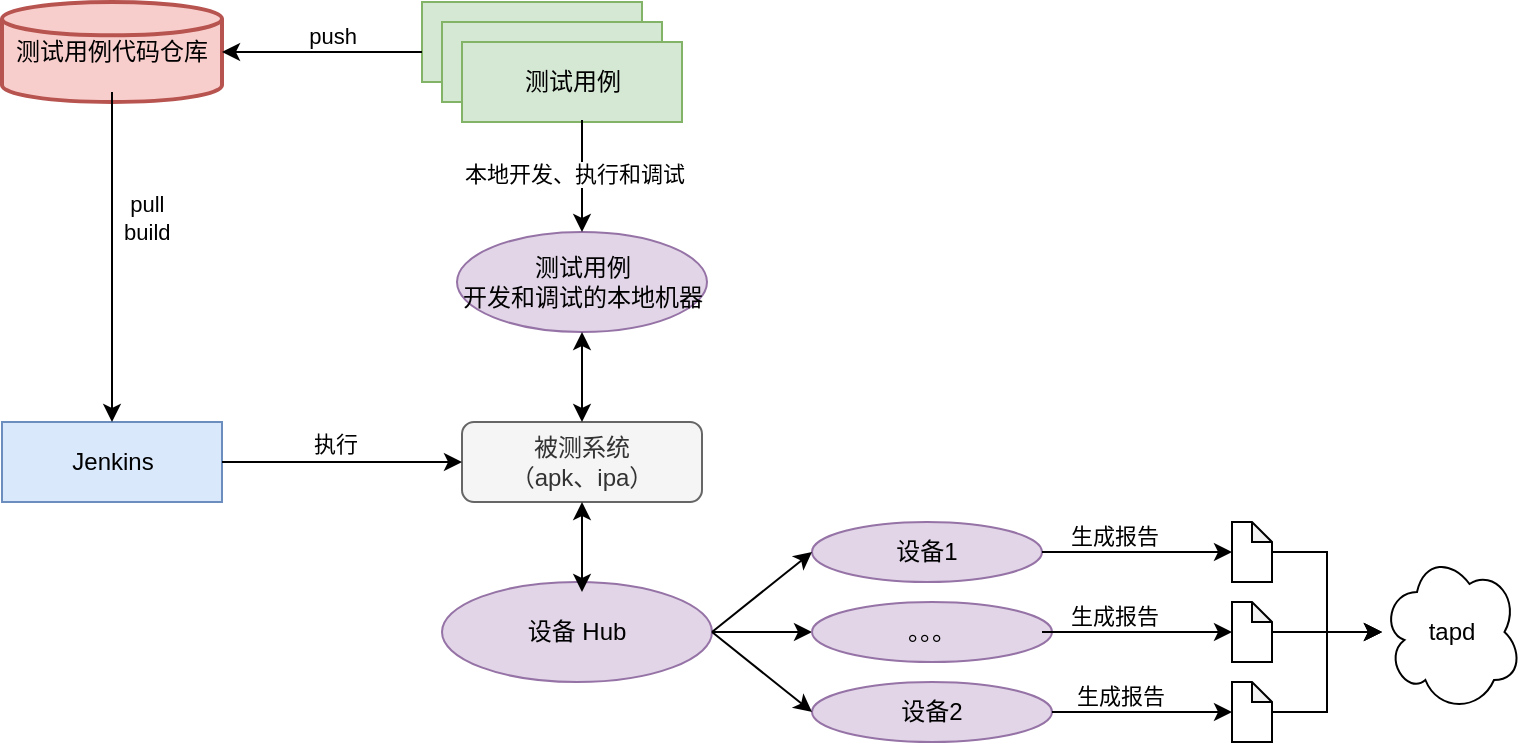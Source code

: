 <mxfile version="26.0.11">
  <diagram name="第 1 页" id="cj4zf659Wh8-ipj-Vmt7">
    <mxGraphModel dx="1434" dy="754" grid="1" gridSize="10" guides="1" tooltips="1" connect="1" arrows="1" fold="1" page="1" pageScale="1" pageWidth="827" pageHeight="1169" math="0" shadow="0">
      <root>
        <mxCell id="0" />
        <mxCell id="1" parent="0" />
        <mxCell id="OjZHSgcHj5NO1IIlfvDc-1" value="测试用例代码仓库" style="strokeWidth=2;html=1;shape=mxgraph.flowchart.database;whiteSpace=wrap;fillColor=#f8cecc;strokeColor=#b85450;" parent="1" vertex="1">
          <mxGeometry x="40" y="80" width="110" height="50" as="geometry" />
        </mxCell>
        <mxCell id="OjZHSgcHj5NO1IIlfvDc-2" value="" style="verticalLabelPosition=bottom;verticalAlign=top;html=1;shape=mxgraph.basic.rect;fillColor2=none;strokeWidth=1;size=20;indent=5;fillColor=#d5e8d4;strokeColor=#82b366;" parent="1" vertex="1">
          <mxGeometry x="250" y="80" width="110" height="40" as="geometry" />
        </mxCell>
        <mxCell id="OjZHSgcHj5NO1IIlfvDc-3" value="" style="verticalLabelPosition=bottom;verticalAlign=top;html=1;shape=mxgraph.basic.rect;fillColor2=none;strokeWidth=1;size=20;indent=5;fillColor=#d5e8d4;strokeColor=#82b366;" parent="1" vertex="1">
          <mxGeometry x="260" y="90" width="110" height="40" as="geometry" />
        </mxCell>
        <mxCell id="OjZHSgcHj5NO1IIlfvDc-4" value="测试用例" style="verticalLabelPosition=middle;verticalAlign=middle;html=1;shape=mxgraph.basic.rect;fillColor2=none;strokeWidth=1;size=20;indent=5;fillColor=#d5e8d4;strokeColor=#82b366;labelPosition=center;align=center;" parent="1" vertex="1">
          <mxGeometry x="270" y="100" width="110" height="40" as="geometry" />
        </mxCell>
        <mxCell id="OjZHSgcHj5NO1IIlfvDc-6" value="Jenkins" style="verticalLabelPosition=middle;verticalAlign=middle;html=1;shape=mxgraph.basic.rect;fillColor2=none;strokeWidth=1;size=20;indent=5;fillColor=#dae8fc;strokeColor=#6c8ebf;labelPosition=center;align=center;" parent="1" vertex="1">
          <mxGeometry x="40" y="290" width="110" height="40" as="geometry" />
        </mxCell>
        <mxCell id="OjZHSgcHj5NO1IIlfvDc-7" value="&lt;div&gt;测试用例&lt;/div&gt;&lt;div&gt;开发和调试的本地机器&lt;br&gt;&lt;/div&gt;" style="ellipse;whiteSpace=wrap;html=1;fillColor=#e1d5e7;strokeColor=#9673a6;" parent="1" vertex="1">
          <mxGeometry x="267.5" y="195" width="125" height="50" as="geometry" />
        </mxCell>
        <mxCell id="OjZHSgcHj5NO1IIlfvDc-8" value="&lt;div&gt;被测系统&lt;/div&gt;&lt;div&gt;（apk、ipa）&lt;/div&gt;" style="rounded=1;whiteSpace=wrap;html=1;fillColor=#f5f5f5;fontColor=#333333;strokeColor=#666666;" parent="1" vertex="1">
          <mxGeometry x="270" y="290" width="120" height="40" as="geometry" />
        </mxCell>
        <mxCell id="OjZHSgcHj5NO1IIlfvDc-11" value="" style="edgeStyle=orthogonalEdgeStyle;rounded=0;orthogonalLoop=1;jettySize=auto;html=1;" parent="1" source="OjZHSgcHj5NO1IIlfvDc-9" target="OjZHSgcHj5NO1IIlfvDc-10" edge="1">
          <mxGeometry relative="1" as="geometry" />
        </mxCell>
        <mxCell id="OjZHSgcHj5NO1IIlfvDc-9" value="设备 Hub" style="ellipse;whiteSpace=wrap;html=1;fillColor=#e1d5e7;strokeColor=#9673a6;" parent="1" vertex="1">
          <mxGeometry x="260" y="370" width="135" height="50" as="geometry" />
        </mxCell>
        <mxCell id="OjZHSgcHj5NO1IIlfvDc-10" value="。。。" style="ellipse;whiteSpace=wrap;html=1;fillColor=#e1d5e7;strokeColor=#9673a6;" parent="1" vertex="1">
          <mxGeometry x="445" y="380" width="120" height="30" as="geometry" />
        </mxCell>
        <mxCell id="OjZHSgcHj5NO1IIlfvDc-12" value="设备1" style="ellipse;whiteSpace=wrap;html=1;fillColor=#e1d5e7;strokeColor=#9673a6;" parent="1" vertex="1">
          <mxGeometry x="445" y="340" width="115" height="30" as="geometry" />
        </mxCell>
        <mxCell id="OjZHSgcHj5NO1IIlfvDc-13" value="设备2" style="ellipse;whiteSpace=wrap;html=1;fillColor=#e1d5e7;strokeColor=#9673a6;" parent="1" vertex="1">
          <mxGeometry x="445" y="420" width="120" height="30" as="geometry" />
        </mxCell>
        <mxCell id="OjZHSgcHj5NO1IIlfvDc-14" value="" style="endArrow=classic;html=1;rounded=0;exitX=1;exitY=0.5;exitDx=0;exitDy=0;entryX=0;entryY=0.5;entryDx=0;entryDy=0;" parent="1" source="OjZHSgcHj5NO1IIlfvDc-9" target="OjZHSgcHj5NO1IIlfvDc-12" edge="1">
          <mxGeometry width="50" height="50" relative="1" as="geometry">
            <mxPoint x="325" y="330" as="sourcePoint" />
            <mxPoint x="375" y="280" as="targetPoint" />
          </mxGeometry>
        </mxCell>
        <mxCell id="OjZHSgcHj5NO1IIlfvDc-17" value="" style="endArrow=classic;html=1;rounded=0;exitX=1;exitY=0.5;exitDx=0;exitDy=0;entryX=0;entryY=0.5;entryDx=0;entryDy=0;" parent="1" source="OjZHSgcHj5NO1IIlfvDc-9" target="OjZHSgcHj5NO1IIlfvDc-13" edge="1">
          <mxGeometry width="50" height="50" relative="1" as="geometry">
            <mxPoint x="325" y="330" as="sourcePoint" />
            <mxPoint x="375" y="280" as="targetPoint" />
          </mxGeometry>
        </mxCell>
        <mxCell id="HWWjyvWai2U01b_T1ugq-3" value="" style="endArrow=classic;html=1;rounded=0;entryX=1;entryY=0.5;entryDx=0;entryDy=0;entryPerimeter=0;labelPosition=center;verticalLabelPosition=top;align=center;verticalAlign=bottom;" parent="1" target="OjZHSgcHj5NO1IIlfvDc-1" edge="1">
          <mxGeometry width="50" height="50" relative="1" as="geometry">
            <mxPoint x="240" y="105" as="sourcePoint" />
            <mxPoint x="260" y="55" as="targetPoint" />
            <Array as="points">
              <mxPoint x="250" y="105" />
            </Array>
          </mxGeometry>
        </mxCell>
        <mxCell id="HWWjyvWai2U01b_T1ugq-4" value="push" style="edgeLabel;html=1;align=center;verticalAlign=bottom;resizable=0;points=[];labelPosition=center;verticalLabelPosition=top;" parent="HWWjyvWai2U01b_T1ugq-3" vertex="1" connectable="0">
          <mxGeometry relative="1" as="geometry">
            <mxPoint as="offset" />
          </mxGeometry>
        </mxCell>
        <mxCell id="B-w6LEL6wcrusngboEQW-2" value="" style="endArrow=classic;html=1;rounded=0;entryX=0.5;entryY=0;entryDx=0;entryDy=0;" parent="1" target="OjZHSgcHj5NO1IIlfvDc-7" edge="1">
          <mxGeometry width="50" height="50" relative="1" as="geometry">
            <mxPoint x="330" y="139" as="sourcePoint" />
            <mxPoint x="370" y="85" as="targetPoint" />
          </mxGeometry>
        </mxCell>
        <mxCell id="RG2i6ImVvA0QE7bCKSGA-2" value="本地开发、执行和调试" style="edgeLabel;html=1;align=center;verticalAlign=middle;resizable=0;points=[];" vertex="1" connectable="0" parent="B-w6LEL6wcrusngboEQW-2">
          <mxGeometry x="-0.056" y="-4" relative="1" as="geometry">
            <mxPoint as="offset" />
          </mxGeometry>
        </mxCell>
        <mxCell id="B-w6LEL6wcrusngboEQW-9" value="" style="endArrow=classic;startArrow=classic;html=1;rounded=0;entryX=0.5;entryY=1;entryDx=0;entryDy=0;" parent="1" target="OjZHSgcHj5NO1IIlfvDc-8" edge="1">
          <mxGeometry width="50" height="50" relative="1" as="geometry">
            <mxPoint x="330" y="375" as="sourcePoint" />
            <mxPoint x="380" y="325" as="targetPoint" />
          </mxGeometry>
        </mxCell>
        <mxCell id="B-w6LEL6wcrusngboEQW-11" value="" style="endArrow=classic;html=1;rounded=0;entryX=0;entryY=0.5;entryDx=0;entryDy=0;" parent="1" target="OjZHSgcHj5NO1IIlfvDc-8" edge="1">
          <mxGeometry width="50" height="50" relative="1" as="geometry">
            <mxPoint x="150" y="310" as="sourcePoint" />
            <mxPoint x="200" y="255" as="targetPoint" />
          </mxGeometry>
        </mxCell>
        <mxCell id="RG2i6ImVvA0QE7bCKSGA-4" value="执行" style="edgeLabel;html=1;align=left;verticalAlign=bottom;resizable=0;points=[];labelPosition=right;verticalLabelPosition=top;" vertex="1" connectable="0" parent="B-w6LEL6wcrusngboEQW-11">
          <mxGeometry x="-0.267" y="1" relative="1" as="geometry">
            <mxPoint as="offset" />
          </mxGeometry>
        </mxCell>
        <mxCell id="B-w6LEL6wcrusngboEQW-12" value="" style="endArrow=classic;html=1;rounded=0;exitX=0.5;exitY=0.9;exitDx=0;exitDy=0;exitPerimeter=0;labelPosition=right;verticalLabelPosition=middle;align=left;verticalAlign=middle;" parent="1" source="OjZHSgcHj5NO1IIlfvDc-1" target="OjZHSgcHj5NO1IIlfvDc-6" edge="1">
          <mxGeometry width="50" height="50" relative="1" as="geometry">
            <mxPoint x="95" y="135" as="sourcePoint" />
            <mxPoint x="140" y="85" as="targetPoint" />
          </mxGeometry>
        </mxCell>
        <mxCell id="RG2i6ImVvA0QE7bCKSGA-1" value="&lt;div&gt;&amp;nbsp; pull &lt;br&gt;&lt;/div&gt;&lt;div&gt;&amp;nbsp;build &lt;br&gt;&lt;/div&gt;" style="edgeLabel;html=1;align=left;verticalAlign=middle;resizable=0;points=[];labelPosition=right;verticalLabelPosition=middle;" vertex="1" connectable="0" parent="B-w6LEL6wcrusngboEQW-12">
          <mxGeometry x="-0.241" y="1" relative="1" as="geometry">
            <mxPoint as="offset" />
          </mxGeometry>
        </mxCell>
        <mxCell id="RG2i6ImVvA0QE7bCKSGA-10" value="" style="endArrow=classic;startArrow=classic;html=1;rounded=0;entryX=0.5;entryY=1;entryDx=0;entryDy=0;exitX=0.5;exitY=0;exitDx=0;exitDy=0;" edge="1" parent="1" source="OjZHSgcHj5NO1IIlfvDc-8" target="OjZHSgcHj5NO1IIlfvDc-7">
          <mxGeometry width="50" height="50" relative="1" as="geometry">
            <mxPoint x="330" y="285" as="sourcePoint" />
            <mxPoint x="380" y="245" as="targetPoint" />
          </mxGeometry>
        </mxCell>
        <mxCell id="RG2i6ImVvA0QE7bCKSGA-42" value="" style="edgeStyle=orthogonalEdgeStyle;rounded=0;orthogonalLoop=1;jettySize=auto;html=1;" edge="1" parent="1" source="RG2i6ImVvA0QE7bCKSGA-17" target="RG2i6ImVvA0QE7bCKSGA-39">
          <mxGeometry relative="1" as="geometry" />
        </mxCell>
        <mxCell id="RG2i6ImVvA0QE7bCKSGA-17" value="" style="shape=note;whiteSpace=wrap;html=1;backgroundOutline=1;darkOpacity=0.05;size=10;" vertex="1" parent="1">
          <mxGeometry x="655" y="420" width="20" height="30" as="geometry" />
        </mxCell>
        <mxCell id="RG2i6ImVvA0QE7bCKSGA-20" value="" style="endArrow=classic;html=1;rounded=0;exitX=1;exitY=0.5;exitDx=0;exitDy=0;entryX=0;entryY=0.5;entryDx=0;entryDy=0;entryPerimeter=0;" edge="1" parent="1" source="OjZHSgcHj5NO1IIlfvDc-13" target="RG2i6ImVvA0QE7bCKSGA-17">
          <mxGeometry width="50" height="50" relative="1" as="geometry">
            <mxPoint x="560" y="485" as="sourcePoint" />
            <mxPoint x="610" y="435" as="targetPoint" />
          </mxGeometry>
        </mxCell>
        <mxCell id="RG2i6ImVvA0QE7bCKSGA-24" value="生成报告" style="edgeLabel;html=1;align=center;verticalAlign=bottom;resizable=0;points=[];labelPosition=center;verticalLabelPosition=top;" vertex="1" connectable="0" parent="RG2i6ImVvA0QE7bCKSGA-20">
          <mxGeometry x="-0.242" relative="1" as="geometry">
            <mxPoint as="offset" />
          </mxGeometry>
        </mxCell>
        <mxCell id="RG2i6ImVvA0QE7bCKSGA-40" value="" style="edgeStyle=orthogonalEdgeStyle;rounded=0;orthogonalLoop=1;jettySize=auto;html=1;" edge="1" parent="1" source="RG2i6ImVvA0QE7bCKSGA-28" target="RG2i6ImVvA0QE7bCKSGA-39">
          <mxGeometry relative="1" as="geometry" />
        </mxCell>
        <mxCell id="RG2i6ImVvA0QE7bCKSGA-28" value="" style="shape=note;whiteSpace=wrap;html=1;backgroundOutline=1;darkOpacity=0.05;size=10;" vertex="1" parent="1">
          <mxGeometry x="655" y="340" width="20" height="30" as="geometry" />
        </mxCell>
        <mxCell id="RG2i6ImVvA0QE7bCKSGA-29" value="" style="endArrow=classic;html=1;rounded=0;exitX=1;exitY=0.5;exitDx=0;exitDy=0;entryX=0;entryY=0.5;entryDx=0;entryDy=0;entryPerimeter=0;" edge="1" parent="1" target="RG2i6ImVvA0QE7bCKSGA-28">
          <mxGeometry width="50" height="50" relative="1" as="geometry">
            <mxPoint x="560" y="355" as="sourcePoint" />
            <mxPoint x="605" y="355" as="targetPoint" />
          </mxGeometry>
        </mxCell>
        <mxCell id="RG2i6ImVvA0QE7bCKSGA-30" value="生成报告" style="edgeLabel;html=1;align=center;verticalAlign=bottom;resizable=0;points=[];labelPosition=center;verticalLabelPosition=top;" vertex="1" connectable="0" parent="RG2i6ImVvA0QE7bCKSGA-29">
          <mxGeometry x="-0.242" relative="1" as="geometry">
            <mxPoint as="offset" />
          </mxGeometry>
        </mxCell>
        <mxCell id="RG2i6ImVvA0QE7bCKSGA-41" value="" style="edgeStyle=orthogonalEdgeStyle;rounded=0;orthogonalLoop=1;jettySize=auto;html=1;" edge="1" parent="1" source="RG2i6ImVvA0QE7bCKSGA-31" target="RG2i6ImVvA0QE7bCKSGA-39">
          <mxGeometry relative="1" as="geometry" />
        </mxCell>
        <mxCell id="RG2i6ImVvA0QE7bCKSGA-31" value="" style="shape=note;whiteSpace=wrap;html=1;backgroundOutline=1;darkOpacity=0.05;size=10;" vertex="1" parent="1">
          <mxGeometry x="655" y="380" width="20" height="30" as="geometry" />
        </mxCell>
        <mxCell id="RG2i6ImVvA0QE7bCKSGA-32" value="" style="endArrow=classic;html=1;rounded=0;exitX=1;exitY=0.5;exitDx=0;exitDy=0;entryX=0;entryY=0.5;entryDx=0;entryDy=0;entryPerimeter=0;" edge="1" parent="1" target="RG2i6ImVvA0QE7bCKSGA-31">
          <mxGeometry width="50" height="50" relative="1" as="geometry">
            <mxPoint x="560" y="395" as="sourcePoint" />
            <mxPoint x="605" y="395" as="targetPoint" />
          </mxGeometry>
        </mxCell>
        <mxCell id="RG2i6ImVvA0QE7bCKSGA-33" value="生成报告" style="edgeLabel;html=1;align=center;verticalAlign=bottom;resizable=0;points=[];labelPosition=center;verticalLabelPosition=top;" vertex="1" connectable="0" parent="RG2i6ImVvA0QE7bCKSGA-32">
          <mxGeometry x="-0.242" relative="1" as="geometry">
            <mxPoint as="offset" />
          </mxGeometry>
        </mxCell>
        <mxCell id="RG2i6ImVvA0QE7bCKSGA-39" value="tapd" style="ellipse;shape=cloud;whiteSpace=wrap;html=1;" vertex="1" parent="1">
          <mxGeometry x="730" y="355" width="70" height="80" as="geometry" />
        </mxCell>
      </root>
    </mxGraphModel>
  </diagram>
</mxfile>
